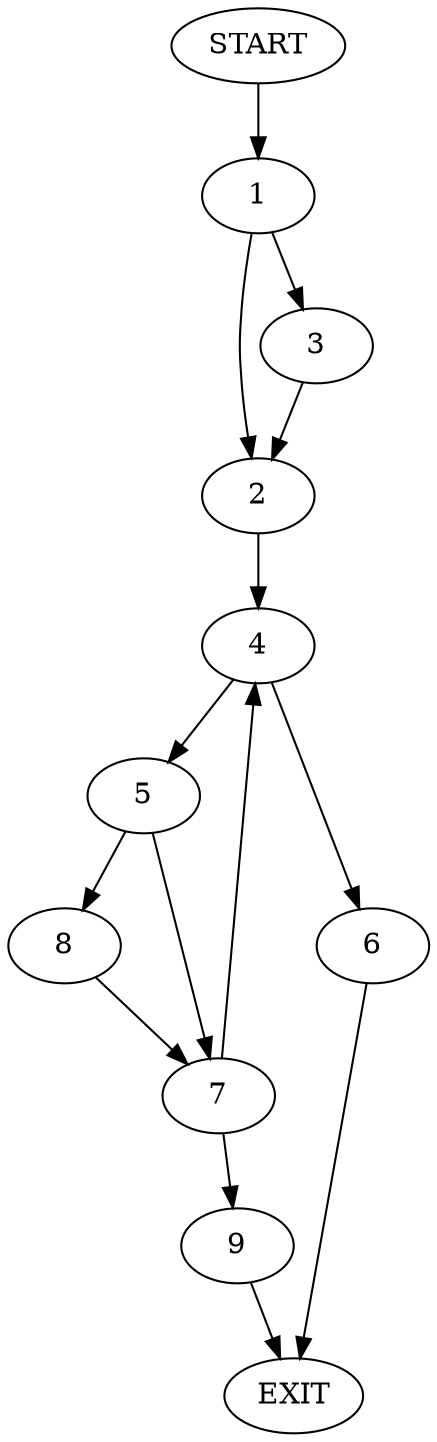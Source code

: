 digraph {
0 [label="START"]
10 [label="EXIT"]
0 -> 1
1 -> 2
1 -> 3
2 -> 4
3 -> 2
4 -> 5
4 -> 6
6 -> 10
5 -> 7
5 -> 8
8 -> 7
7 -> 4
7 -> 9
9 -> 10
}
